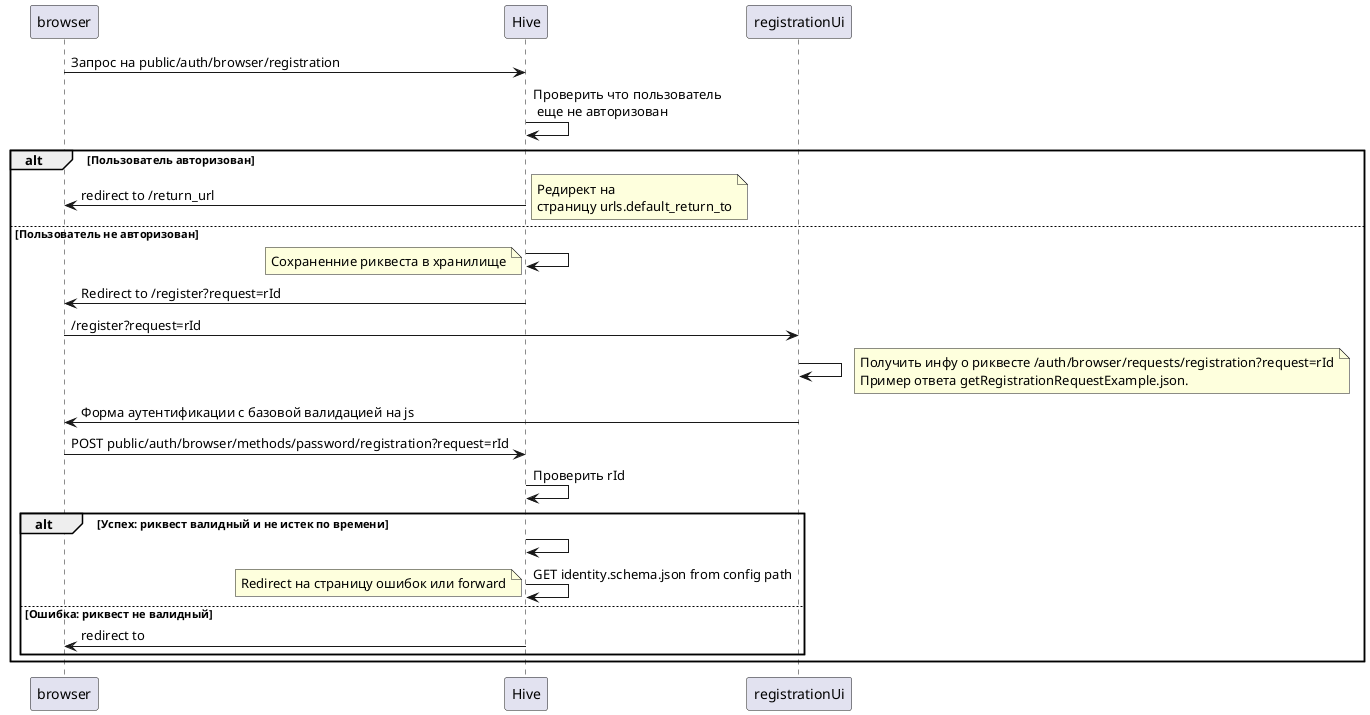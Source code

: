@startuml

participant Browser as "browser"
participant Hive as "Hive"
participant RegUi as "registrationUi"


Browser -> Hive: Запрос на public/auth/browser/registration
Hive -> Hive: Проверить что пользователь\n еще не авторизован
alt Пользователь авторизован
Hive -> Browser: redirect to /return_url
note right: Редирект на \nстраницу urls.default_return_to
else Пользователь не авторизован
Hive -> Hive
note left: Сохраненние риквеста в хранилище
Hive -> Browser: Redirect to /register?request=rId
Browser -> RegUi: /register?request=rId
RegUi -> RegUi:
note right: Получить инфу о риквесте /auth/browser/requests/registration?request=rId\nПример ответа getRegistrationRequestExample.json.
RegUi -> Browser: Форма аутентификации с базовой валидацией на js

Browser -> Hive:POST public/auth/browser/methods/password/registration?request=rId
Hive -> Hive: Проверить rId
alt Успех: риквест валидный и не истек по времени
Hive -> Hive:
Hive -> Hive: GET identity.schema.json from config path
note left: Redirect на страницу ошибок или forward
else Ошибка: риквест не валидный
Hive -> Browser: redirect to
end


end
@enduml